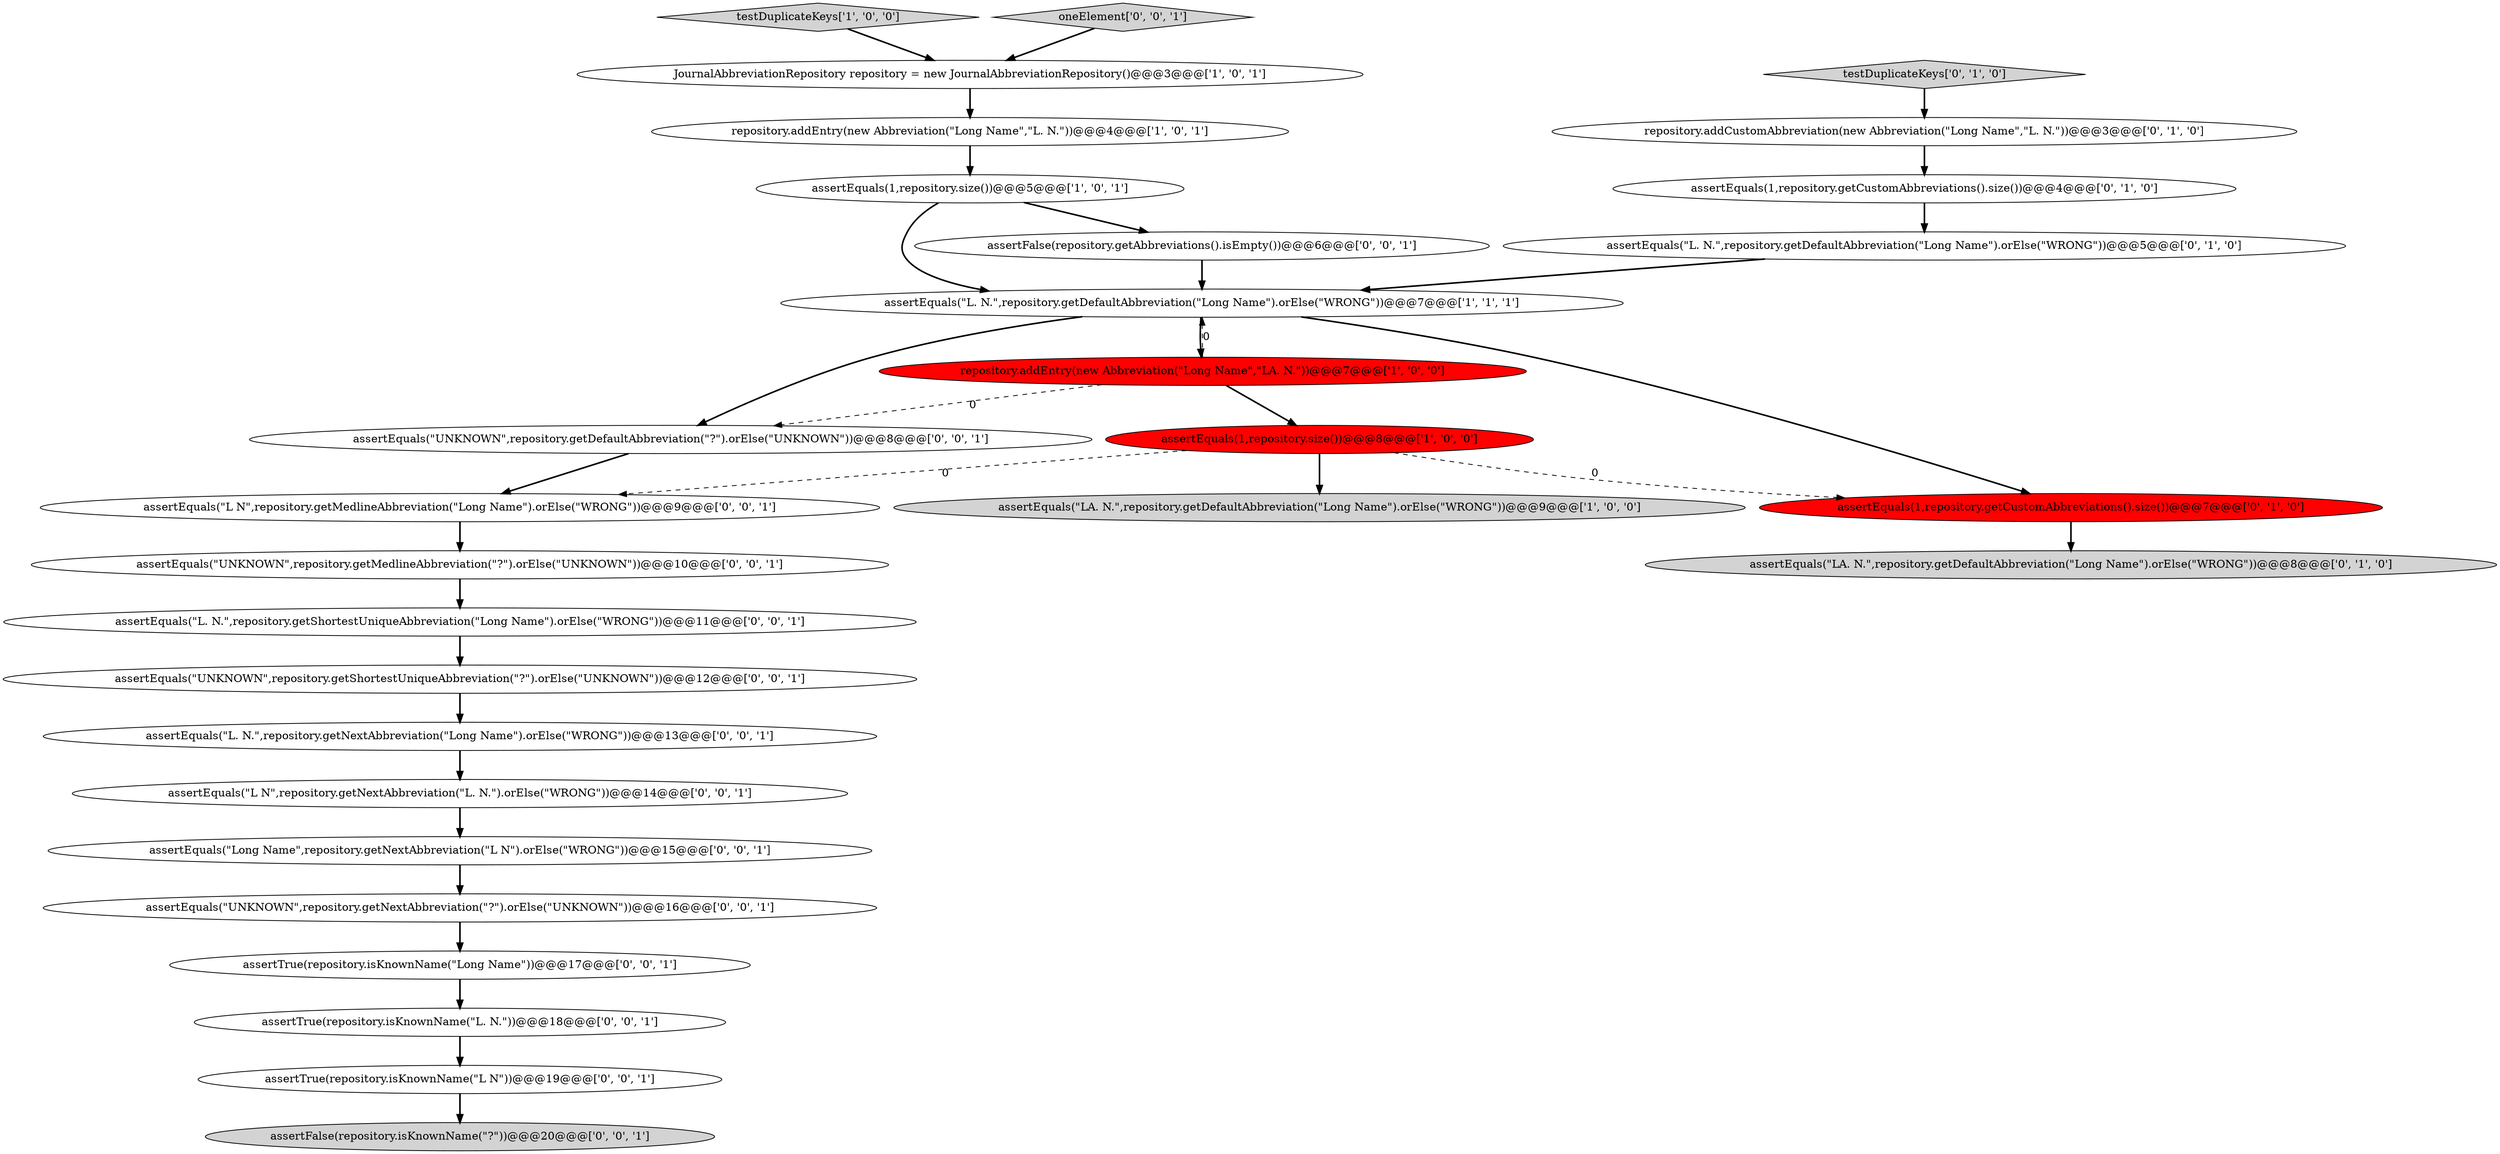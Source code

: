 digraph {
25 [style = filled, label = "assertEquals(\"UNKNOWN\",repository.getShortestUniqueAbbreviation(\"?\").orElse(\"UNKNOWN\"))@@@12@@@['0', '0', '1']", fillcolor = white, shape = ellipse image = "AAA0AAABBB3BBB"];
18 [style = filled, label = "assertEquals(\"Long Name\",repository.getNextAbbreviation(\"L N\").orElse(\"WRONG\"))@@@15@@@['0', '0', '1']", fillcolor = white, shape = ellipse image = "AAA0AAABBB3BBB"];
28 [style = filled, label = "assertEquals(\"L N\",repository.getMedlineAbbreviation(\"Long Name\").orElse(\"WRONG\"))@@@9@@@['0', '0', '1']", fillcolor = white, shape = ellipse image = "AAA0AAABBB3BBB"];
0 [style = filled, label = "assertEquals(\"L. N.\",repository.getDefaultAbbreviation(\"Long Name\").orElse(\"WRONG\"))@@@7@@@['1', '1', '1']", fillcolor = white, shape = ellipse image = "AAA0AAABBB1BBB"];
8 [style = filled, label = "testDuplicateKeys['0', '1', '0']", fillcolor = lightgray, shape = diamond image = "AAA0AAABBB2BBB"];
16 [style = filled, label = "assertFalse(repository.getAbbreviations().isEmpty())@@@6@@@['0', '0', '1']", fillcolor = white, shape = ellipse image = "AAA0AAABBB3BBB"];
6 [style = filled, label = "assertEquals(1,repository.size())@@@5@@@['1', '0', '1']", fillcolor = white, shape = ellipse image = "AAA0AAABBB1BBB"];
19 [style = filled, label = "assertEquals(\"UNKNOWN\",repository.getDefaultAbbreviation(\"?\").orElse(\"UNKNOWN\"))@@@8@@@['0', '0', '1']", fillcolor = white, shape = ellipse image = "AAA0AAABBB3BBB"];
15 [style = filled, label = "assertEquals(\"L. N.\",repository.getNextAbbreviation(\"Long Name\").orElse(\"WRONG\"))@@@13@@@['0', '0', '1']", fillcolor = white, shape = ellipse image = "AAA0AAABBB3BBB"];
5 [style = filled, label = "testDuplicateKeys['1', '0', '0']", fillcolor = lightgray, shape = diamond image = "AAA0AAABBB1BBB"];
13 [style = filled, label = "assertEquals(1,repository.getCustomAbbreviations().size())@@@4@@@['0', '1', '0']", fillcolor = white, shape = ellipse image = "AAA0AAABBB2BBB"];
23 [style = filled, label = "assertFalse(repository.isKnownName(\"?\"))@@@20@@@['0', '0', '1']", fillcolor = lightgray, shape = ellipse image = "AAA0AAABBB3BBB"];
14 [style = filled, label = "assertTrue(repository.isKnownName(\"L N\"))@@@19@@@['0', '0', '1']", fillcolor = white, shape = ellipse image = "AAA0AAABBB3BBB"];
22 [style = filled, label = "assertTrue(repository.isKnownName(\"L. N.\"))@@@18@@@['0', '0', '1']", fillcolor = white, shape = ellipse image = "AAA0AAABBB3BBB"];
2 [style = filled, label = "assertEquals(\"LA. N.\",repository.getDefaultAbbreviation(\"Long Name\").orElse(\"WRONG\"))@@@9@@@['1', '0', '0']", fillcolor = lightgray, shape = ellipse image = "AAA0AAABBB1BBB"];
26 [style = filled, label = "assertTrue(repository.isKnownName(\"Long Name\"))@@@17@@@['0', '0', '1']", fillcolor = white, shape = ellipse image = "AAA0AAABBB3BBB"];
17 [style = filled, label = "assertEquals(\"L N\",repository.getNextAbbreviation(\"L. N.\").orElse(\"WRONG\"))@@@14@@@['0', '0', '1']", fillcolor = white, shape = ellipse image = "AAA0AAABBB3BBB"];
3 [style = filled, label = "JournalAbbreviationRepository repository = new JournalAbbreviationRepository()@@@3@@@['1', '0', '1']", fillcolor = white, shape = ellipse image = "AAA0AAABBB1BBB"];
9 [style = filled, label = "assertEquals(\"L. N.\",repository.getDefaultAbbreviation(\"Long Name\").orElse(\"WRONG\"))@@@5@@@['0', '1', '0']", fillcolor = white, shape = ellipse image = "AAA0AAABBB2BBB"];
11 [style = filled, label = "assertEquals(1,repository.getCustomAbbreviations().size())@@@7@@@['0', '1', '0']", fillcolor = red, shape = ellipse image = "AAA1AAABBB2BBB"];
27 [style = filled, label = "assertEquals(\"L. N.\",repository.getShortestUniqueAbbreviation(\"Long Name\").orElse(\"WRONG\"))@@@11@@@['0', '0', '1']", fillcolor = white, shape = ellipse image = "AAA0AAABBB3BBB"];
7 [style = filled, label = "assertEquals(1,repository.size())@@@8@@@['1', '0', '0']", fillcolor = red, shape = ellipse image = "AAA1AAABBB1BBB"];
12 [style = filled, label = "repository.addCustomAbbreviation(new Abbreviation(\"Long Name\",\"L. N.\"))@@@3@@@['0', '1', '0']", fillcolor = white, shape = ellipse image = "AAA0AAABBB2BBB"];
1 [style = filled, label = "repository.addEntry(new Abbreviation(\"Long Name\",\"LA. N.\"))@@@7@@@['1', '0', '0']", fillcolor = red, shape = ellipse image = "AAA1AAABBB1BBB"];
4 [style = filled, label = "repository.addEntry(new Abbreviation(\"Long Name\",\"L. N.\"))@@@4@@@['1', '0', '1']", fillcolor = white, shape = ellipse image = "AAA0AAABBB1BBB"];
10 [style = filled, label = "assertEquals(\"LA. N.\",repository.getDefaultAbbreviation(\"Long Name\").orElse(\"WRONG\"))@@@8@@@['0', '1', '0']", fillcolor = lightgray, shape = ellipse image = "AAA0AAABBB2BBB"];
20 [style = filled, label = "assertEquals(\"UNKNOWN\",repository.getMedlineAbbreviation(\"?\").orElse(\"UNKNOWN\"))@@@10@@@['0', '0', '1']", fillcolor = white, shape = ellipse image = "AAA0AAABBB3BBB"];
21 [style = filled, label = "assertEquals(\"UNKNOWN\",repository.getNextAbbreviation(\"?\").orElse(\"UNKNOWN\"))@@@16@@@['0', '0', '1']", fillcolor = white, shape = ellipse image = "AAA0AAABBB3BBB"];
24 [style = filled, label = "oneElement['0', '0', '1']", fillcolor = lightgray, shape = diamond image = "AAA0AAABBB3BBB"];
5->3 [style = bold, label=""];
16->0 [style = bold, label=""];
9->0 [style = bold, label=""];
28->20 [style = bold, label=""];
4->6 [style = bold, label=""];
0->19 [style = bold, label=""];
1->19 [style = dashed, label="0"];
7->11 [style = dashed, label="0"];
0->11 [style = bold, label=""];
6->0 [style = bold, label=""];
3->4 [style = bold, label=""];
1->7 [style = bold, label=""];
26->22 [style = bold, label=""];
20->27 [style = bold, label=""];
12->13 [style = bold, label=""];
21->26 [style = bold, label=""];
15->17 [style = bold, label=""];
14->23 [style = bold, label=""];
7->28 [style = dashed, label="0"];
11->10 [style = bold, label=""];
7->2 [style = bold, label=""];
0->1 [style = bold, label=""];
6->16 [style = bold, label=""];
25->15 [style = bold, label=""];
13->9 [style = bold, label=""];
19->28 [style = bold, label=""];
18->21 [style = bold, label=""];
22->14 [style = bold, label=""];
27->25 [style = bold, label=""];
24->3 [style = bold, label=""];
8->12 [style = bold, label=""];
17->18 [style = bold, label=""];
1->0 [style = dashed, label="0"];
}
